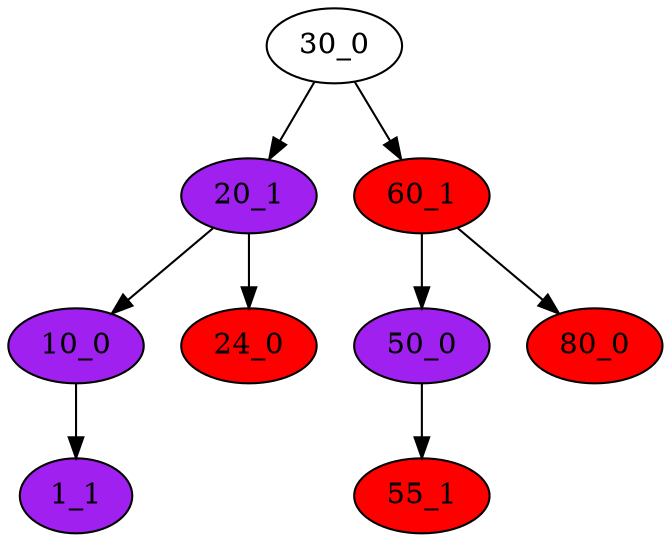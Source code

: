 	digraph BinaryTree {

		"1_1";
		"10_0";
		"10_0" -> "1_1";
		"1_1"  [style=filled, fillcolor=purple, fontcolor=black];

		"24_0";
		"20_1";
		"20_1" -> "10_0";
		"10_0"  [style=filled, fillcolor=purple, fontcolor=black];

		"20_1"-> "24_0";
		"24_0"  [style=filled, fillcolor=red, fontcolor=black];

		"55_1";
		"50_0";
		"50_0"-> "55_1";
		"55_1"  [style=filled, fillcolor=red, fontcolor=black];

		"80_0";
		"60_1";
		"60_1" -> "50_0";
		"50_0"  [style=filled, fillcolor=purple, fontcolor=black];

		"60_1"-> "80_0";
		"80_0"  [style=filled, fillcolor=red, fontcolor=black];

		"30_0";
		"30_0" -> "20_1";
		"20_1"  [style=filled, fillcolor=purple, fontcolor=black];

		"30_0"-> "60_1";
		"60_1"  [style=filled, fillcolor=red, fontcolor=black];

	}